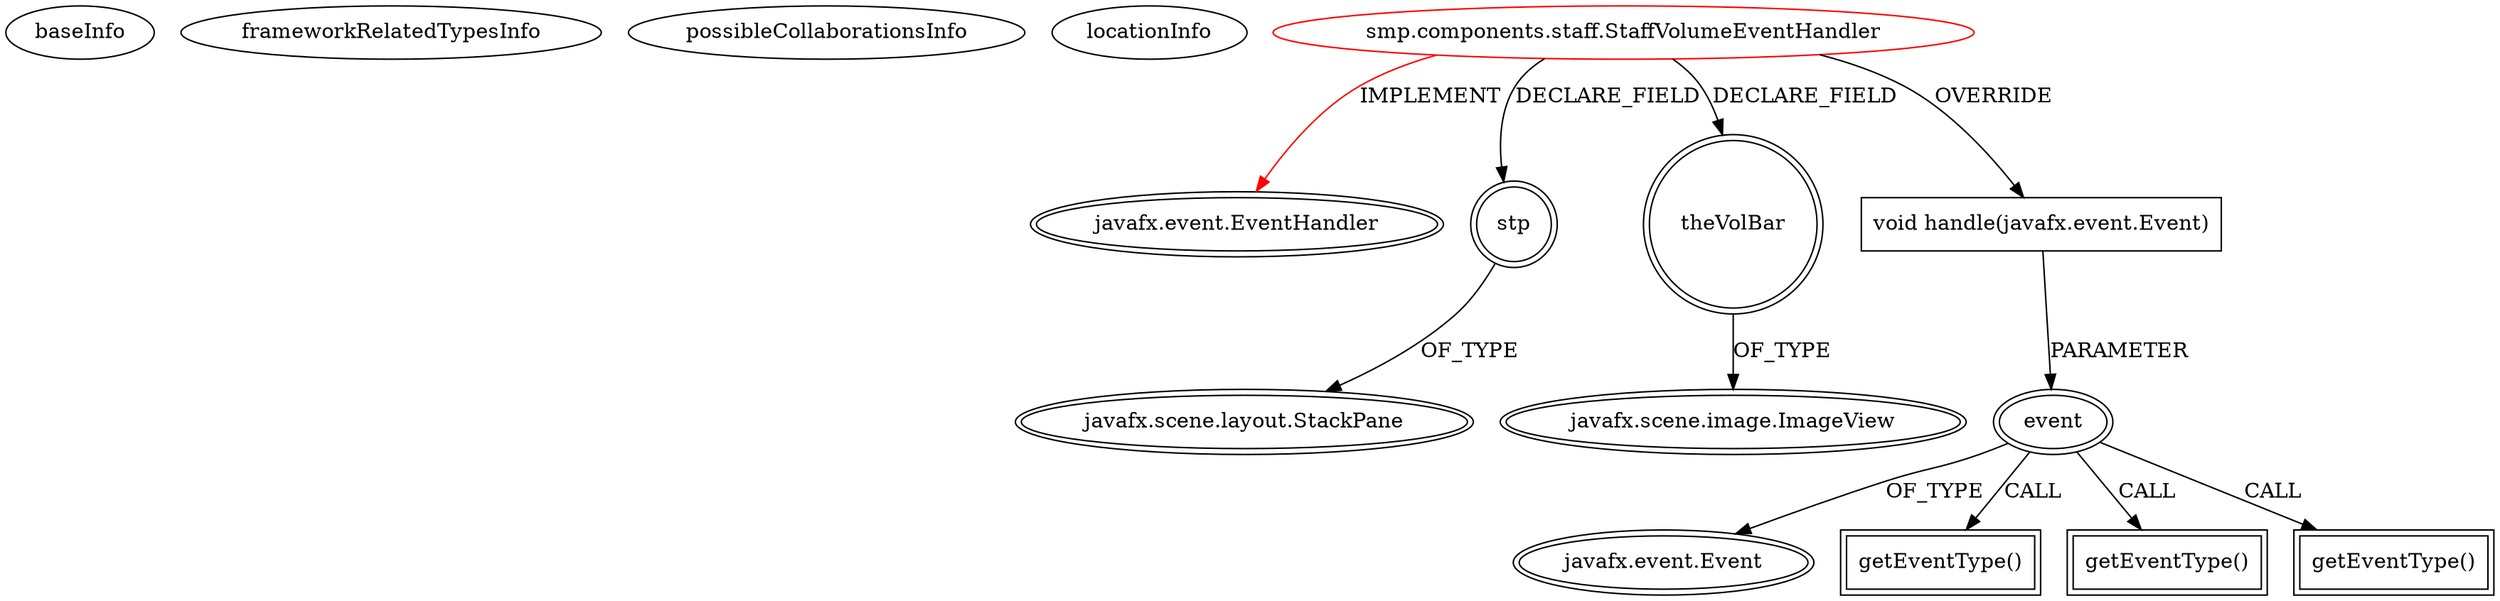 digraph {
baseInfo[graphId=280,category="extension_graph",isAnonymous=false,possibleRelation=false]
frameworkRelatedTypesInfo[0="javafx.event.EventHandler"]
possibleCollaborationsInfo[]
locationInfo[projectName="DC37-Super-Mario-Paint",filePath="/DC37-Super-Mario-Paint/Super-Mario-Paint-master/src/smp/components/staff/StaffVolumeEventHandler.java",contextSignature="StaffVolumeEventHandler",graphId="280"]
0[label="smp.components.staff.StaffVolumeEventHandler",vertexType="ROOT_CLIENT_CLASS_DECLARATION",isFrameworkType=false,color=red]
1[label="javafx.event.EventHandler",vertexType="FRAMEWORK_INTERFACE_TYPE",isFrameworkType=true,peripheries=2]
2[label="stp",vertexType="FIELD_DECLARATION",isFrameworkType=true,peripheries=2,shape=circle]
3[label="javafx.scene.layout.StackPane",vertexType="FRAMEWORK_CLASS_TYPE",isFrameworkType=true,peripheries=2]
4[label="theVolBar",vertexType="FIELD_DECLARATION",isFrameworkType=true,peripheries=2,shape=circle]
5[label="javafx.scene.image.ImageView",vertexType="FRAMEWORK_CLASS_TYPE",isFrameworkType=true,peripheries=2]
6[label="void handle(javafx.event.Event)",vertexType="OVERRIDING_METHOD_DECLARATION",isFrameworkType=false,shape=box]
7[label="event",vertexType="PARAMETER_DECLARATION",isFrameworkType=true,peripheries=2]
8[label="javafx.event.Event",vertexType="FRAMEWORK_CLASS_TYPE",isFrameworkType=true,peripheries=2]
10[label="getEventType()",vertexType="INSIDE_CALL",isFrameworkType=true,peripheries=2,shape=box]
12[label="getEventType()",vertexType="INSIDE_CALL",isFrameworkType=true,peripheries=2,shape=box]
14[label="getEventType()",vertexType="INSIDE_CALL",isFrameworkType=true,peripheries=2,shape=box]
0->1[label="IMPLEMENT",color=red]
0->2[label="DECLARE_FIELD"]
2->3[label="OF_TYPE"]
0->4[label="DECLARE_FIELD"]
4->5[label="OF_TYPE"]
0->6[label="OVERRIDE"]
7->8[label="OF_TYPE"]
6->7[label="PARAMETER"]
7->10[label="CALL"]
7->12[label="CALL"]
7->14[label="CALL"]
}
